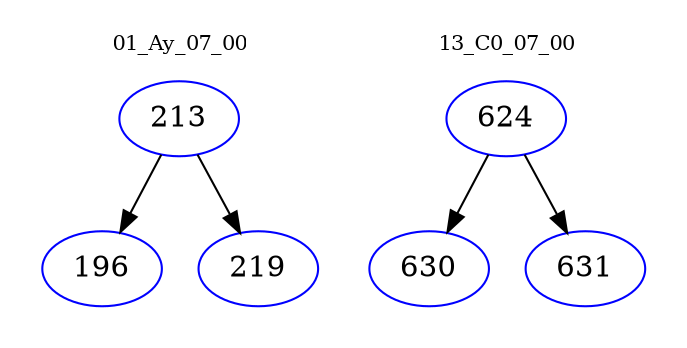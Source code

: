 digraph{
subgraph cluster_0 {
color = white
label = "01_Ay_07_00";
fontsize=10;
T0_213 [label="213", color="blue"]
T0_213 -> T0_196 [color="black"]
T0_196 [label="196", color="blue"]
T0_213 -> T0_219 [color="black"]
T0_219 [label="219", color="blue"]
}
subgraph cluster_1 {
color = white
label = "13_C0_07_00";
fontsize=10;
T1_624 [label="624", color="blue"]
T1_624 -> T1_630 [color="black"]
T1_630 [label="630", color="blue"]
T1_624 -> T1_631 [color="black"]
T1_631 [label="631", color="blue"]
}
}
